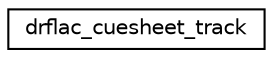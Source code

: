 digraph "Graphical Class Hierarchy"
{
 // LATEX_PDF_SIZE
  edge [fontname="Helvetica",fontsize="10",labelfontname="Helvetica",labelfontsize="10"];
  node [fontname="Helvetica",fontsize="10",shape=record];
  rankdir="LR";
  Node0 [label="drflac_cuesheet_track",height=0.2,width=0.4,color="black", fillcolor="white", style="filled",URL="$structdrflac__cuesheet__track.html",tooltip=" "];
}
